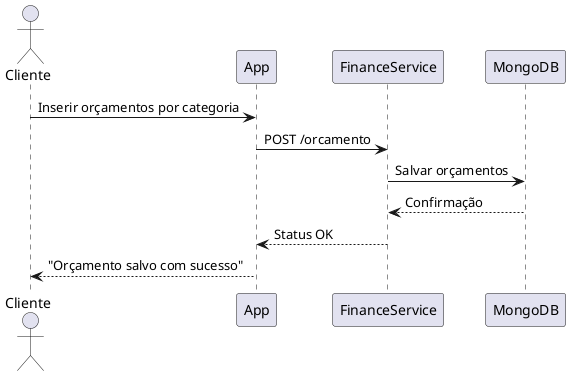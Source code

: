 @startuml Sequence_OrcamentoMensal
actor Cliente
participant App
participant FinanceService
participant MongoDB
Cliente -> App: Inserir orçamentos por categoria
App -> FinanceService: POST /orcamento
FinanceService -> MongoDB: Salvar orçamentos
MongoDB --> FinanceService: Confirmação
FinanceService --> App: Status OK
App --> Cliente: "Orçamento salvo com sucesso"
@enduml